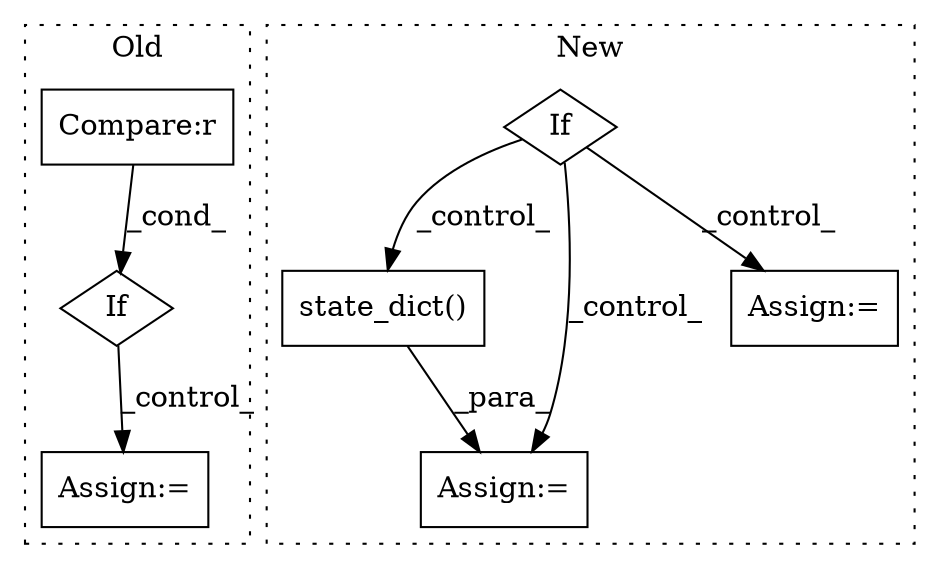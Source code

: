 digraph G {
subgraph cluster0 {
1 [label="If" a="96" s="2993" l="0" shape="diamond"];
4 [label="Compare:r" a="40" s="2993" l="25" shape="box"];
5 [label="Assign:=" a="68" s="3202" l="3" shape="box"];
label = "Old";
style="dotted";
}
subgraph cluster1 {
2 [label="state_dict()" a="75" s="3340" l="20" shape="box"];
3 [label="Assign:=" a="68" s="3523" l="3" shape="box"];
6 [label="If" a="96" s="2460" l="3" shape="diamond"];
7 [label="Assign:=" a="68" s="3390" l="3" shape="box"];
label = "New";
style="dotted";
}
1 -> 5 [label="_control_"];
2 -> 3 [label="_para_"];
4 -> 1 [label="_cond_"];
6 -> 7 [label="_control_"];
6 -> 2 [label="_control_"];
6 -> 3 [label="_control_"];
}